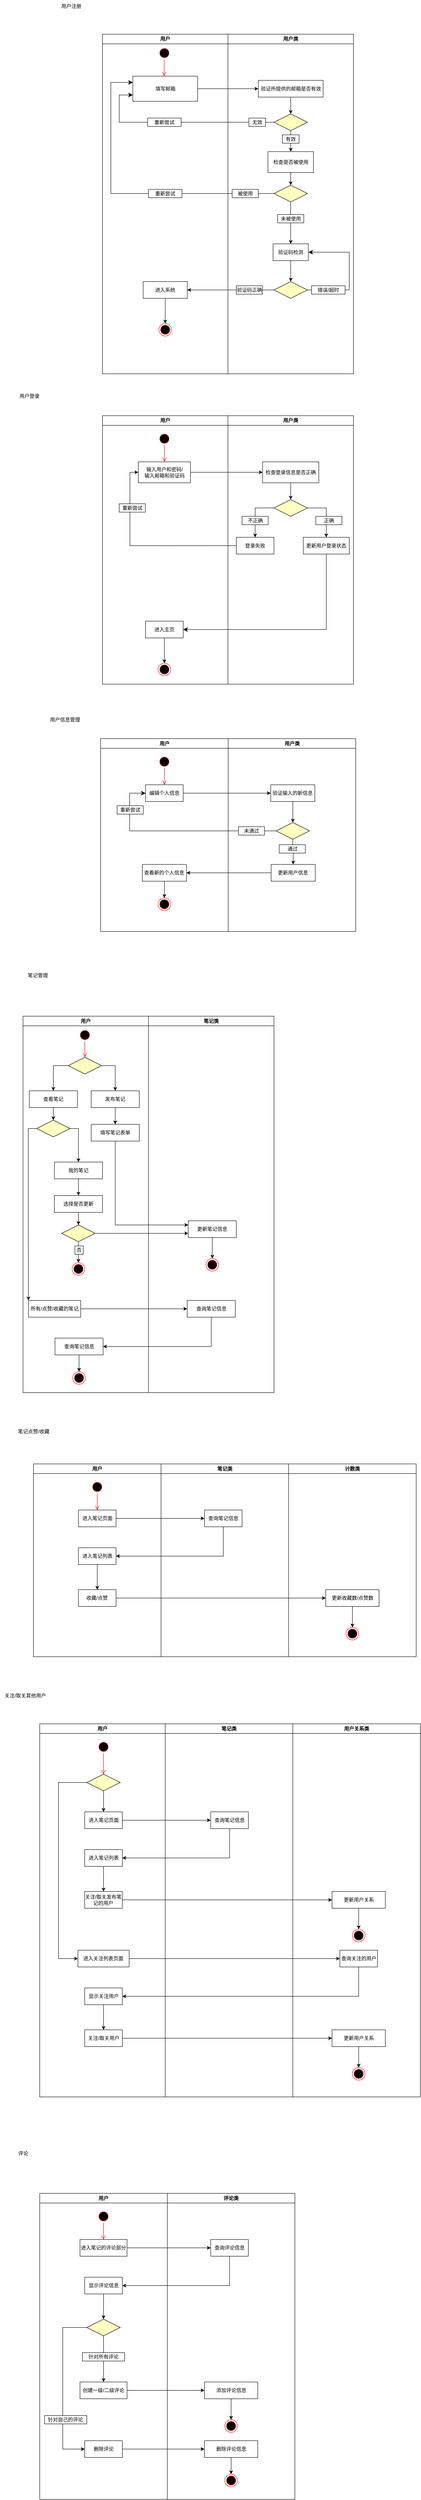 <mxfile version="25.0.3">
  <diagram name="第 1 页" id="W1QLxXSDGafEkx2XTus_">
    <mxGraphModel dx="1247" dy="8843" grid="1" gridSize="10" guides="1" tooltips="1" connect="1" arrows="1" fold="1" page="1" pageScale="1" pageWidth="8000" pageHeight="8000" math="0" shadow="0">
      <root>
        <mxCell id="0" />
        <mxCell id="1" parent="0" />
        <mxCell id="F4YhL0LsVD_uHujnySl7-69" style="edgeStyle=orthogonalEdgeStyle;rounded=0;orthogonalLoop=1;jettySize=auto;html=1;exitX=0;exitY=0.5;exitDx=0;exitDy=0;entryX=0;entryY=0.5;entryDx=0;entryDy=0;" parent="1" source="F4YhL0LsVD_uHujnySl7-59" target="F4YhL0LsVD_uHujnySl7-40" edge="1">
          <mxGeometry relative="1" as="geometry" />
        </mxCell>
        <mxCell id="F4YhL0LsVD_uHujnySl7-2" value="" style="endArrow=classic;html=1;rounded=0;exitX=0;exitY=0.5;exitDx=0;exitDy=0;entryX=1;entryY=0.5;entryDx=0;entryDy=0;" parent="1" source="F4YhL0LsVD_uHujnySl7-25" target="F4YhL0LsVD_uHujnySl7-10" edge="1">
          <mxGeometry width="50" height="50" relative="1" as="geometry">
            <mxPoint x="563" y="-5830.33" as="sourcePoint" />
            <mxPoint x="708" y="-5830.33" as="targetPoint" />
          </mxGeometry>
        </mxCell>
        <mxCell id="F4YhL0LsVD_uHujnySl7-3" value="" style="edgeStyle=elbowEdgeStyle;elbow=horizontal;endArrow=classic;html=1;curved=0;rounded=0;endSize=8;startSize=8;entryX=0;entryY=0.25;entryDx=0;entryDy=0;exitX=0;exitY=0.5;exitDx=0;exitDy=0;" parent="1" source="F4YhL0LsVD_uHujnySl7-20" target="F4YhL0LsVD_uHujnySl7-7" edge="1">
          <mxGeometry width="50" height="50" relative="1" as="geometry">
            <mxPoint x="505" y="-5620.33" as="sourcePoint" />
            <mxPoint x="555" y="-5670.33" as="targetPoint" />
            <Array as="points">
              <mxPoint x="345" y="-5750.33" />
            </Array>
          </mxGeometry>
        </mxCell>
        <mxCell id="F4YhL0LsVD_uHujnySl7-4" value="用户" style="swimlane;whiteSpace=wrap;html=1;" parent="1" vertex="1">
          <mxGeometry x="325" y="-5970.33" width="300" height="810" as="geometry" />
        </mxCell>
        <mxCell id="F4YhL0LsVD_uHujnySl7-5" value="" style="ellipse;html=1;shape=startState;fillColor=#000000;strokeColor=#ff0000;" parent="F4YhL0LsVD_uHujnySl7-4" vertex="1">
          <mxGeometry x="133" y="30" width="30" height="30" as="geometry" />
        </mxCell>
        <mxCell id="F4YhL0LsVD_uHujnySl7-6" value="" style="edgeStyle=orthogonalEdgeStyle;html=1;verticalAlign=bottom;endArrow=open;endSize=8;strokeColor=#ff0000;rounded=0;" parent="F4YhL0LsVD_uHujnySl7-4" edge="1">
          <mxGeometry relative="1" as="geometry">
            <mxPoint x="147.5" y="100" as="targetPoint" />
            <mxPoint x="147.5" y="60" as="sourcePoint" />
          </mxGeometry>
        </mxCell>
        <mxCell id="F4YhL0LsVD_uHujnySl7-7" value="填写邮箱" style="rounded=0;whiteSpace=wrap;html=1;" parent="F4YhL0LsVD_uHujnySl7-4" vertex="1">
          <mxGeometry x="72.5" y="100" width="155" height="60" as="geometry" />
        </mxCell>
        <mxCell id="F4YhL0LsVD_uHujnySl7-8" value="重新尝试" style="rounded=0;whiteSpace=wrap;html=1;" parent="F4YhL0LsVD_uHujnySl7-4" vertex="1">
          <mxGeometry x="110" y="370" width="80" height="20" as="geometry" />
        </mxCell>
        <mxCell id="F4YhL0LsVD_uHujnySl7-9" style="edgeStyle=orthogonalEdgeStyle;rounded=0;orthogonalLoop=1;jettySize=auto;html=1;entryX=0.5;entryY=0;entryDx=0;entryDy=0;" parent="F4YhL0LsVD_uHujnySl7-4" source="F4YhL0LsVD_uHujnySl7-10" target="F4YhL0LsVD_uHujnySl7-11" edge="1">
          <mxGeometry relative="1" as="geometry" />
        </mxCell>
        <mxCell id="F4YhL0LsVD_uHujnySl7-10" value="进入系统" style="rounded=0;whiteSpace=wrap;html=1;" parent="F4YhL0LsVD_uHujnySl7-4" vertex="1">
          <mxGeometry x="97.25" y="590" width="105.5" height="40" as="geometry" />
        </mxCell>
        <mxCell id="F4YhL0LsVD_uHujnySl7-11" value="" style="ellipse;html=1;shape=endState;fillColor=#000000;strokeColor=#ff0000;" parent="F4YhL0LsVD_uHujnySl7-4" vertex="1">
          <mxGeometry x="135" y="690" width="30" height="30" as="geometry" />
        </mxCell>
        <mxCell id="F4YhL0LsVD_uHujnySl7-12" value="用户类" style="swimlane;whiteSpace=wrap;html=1;" parent="1" vertex="1">
          <mxGeometry x="625" y="-5970.33" width="300" height="810" as="geometry" />
        </mxCell>
        <mxCell id="F4YhL0LsVD_uHujnySl7-13" value="" style="endArrow=classic;html=1;rounded=0;exitX=0.5;exitY=1;exitDx=0;exitDy=0;entryX=0.5;entryY=0;entryDx=0;entryDy=0;" parent="F4YhL0LsVD_uHujnySl7-12" source="F4YhL0LsVD_uHujnySl7-20" target="F4YhL0LsVD_uHujnySl7-24" edge="1">
          <mxGeometry width="50" height="50" relative="1" as="geometry">
            <mxPoint x="160" y="160" as="sourcePoint" />
            <mxPoint x="160" y="200" as="targetPoint" />
          </mxGeometry>
        </mxCell>
        <mxCell id="F4YhL0LsVD_uHujnySl7-14" value="验证所提供的邮箱是否有效" style="rounded=0;whiteSpace=wrap;html=1;" parent="F4YhL0LsVD_uHujnySl7-12" vertex="1">
          <mxGeometry x="72.5" y="110" width="155" height="40" as="geometry" />
        </mxCell>
        <mxCell id="F4YhL0LsVD_uHujnySl7-15" value="" style="rhombus;whiteSpace=wrap;html=1;fillColor=#ffffc0;strokeColor=#000000;gradientColor=none;" parent="F4YhL0LsVD_uHujnySl7-12" vertex="1">
          <mxGeometry x="110" y="190" width="80" height="40" as="geometry" />
        </mxCell>
        <mxCell id="F4YhL0LsVD_uHujnySl7-16" value="" style="endArrow=classic;html=1;rounded=0;exitX=0.5;exitY=1;exitDx=0;exitDy=0;entryX=0.5;entryY=0;entryDx=0;entryDy=0;" parent="F4YhL0LsVD_uHujnySl7-12" source="F4YhL0LsVD_uHujnySl7-14" target="F4YhL0LsVD_uHujnySl7-15" edge="1">
          <mxGeometry width="50" height="50" relative="1" as="geometry">
            <mxPoint x="-120" y="350" as="sourcePoint" />
            <mxPoint x="-70" y="300" as="targetPoint" />
          </mxGeometry>
        </mxCell>
        <mxCell id="F4YhL0LsVD_uHujnySl7-17" value="" style="endArrow=classic;html=1;rounded=0;exitX=0.5;exitY=1;exitDx=0;exitDy=0;entryX=0.5;entryY=0;entryDx=0;entryDy=0;" parent="F4YhL0LsVD_uHujnySl7-12" source="F4YhL0LsVD_uHujnySl7-15" target="F4YhL0LsVD_uHujnySl7-18" edge="1">
          <mxGeometry width="50" height="50" relative="1" as="geometry">
            <mxPoint x="160" y="170" as="sourcePoint" />
            <mxPoint x="160" y="200" as="targetPoint" />
          </mxGeometry>
        </mxCell>
        <mxCell id="F4YhL0LsVD_uHujnySl7-18" value="检查是否被使用" style="rounded=0;whiteSpace=wrap;html=1;" parent="F4YhL0LsVD_uHujnySl7-12" vertex="1">
          <mxGeometry x="95.63" y="280" width="108.75" height="50" as="geometry" />
        </mxCell>
        <mxCell id="F4YhL0LsVD_uHujnySl7-19" value="有效" style="rounded=0;whiteSpace=wrap;html=1;" parent="F4YhL0LsVD_uHujnySl7-12" vertex="1">
          <mxGeometry x="130" y="240" width="40" height="20" as="geometry" />
        </mxCell>
        <mxCell id="F4YhL0LsVD_uHujnySl7-20" value="" style="rhombus;whiteSpace=wrap;html=1;fillColor=#ffffc0;strokeColor=#000000;gradientColor=none;" parent="F4YhL0LsVD_uHujnySl7-12" vertex="1">
          <mxGeometry x="110" y="360" width="80" height="40" as="geometry" />
        </mxCell>
        <mxCell id="F4YhL0LsVD_uHujnySl7-21" value="被使用" style="rounded=0;whiteSpace=wrap;html=1;" parent="F4YhL0LsVD_uHujnySl7-12" vertex="1">
          <mxGeometry x="10" y="370" width="62.5" height="20" as="geometry" />
        </mxCell>
        <mxCell id="F4YhL0LsVD_uHujnySl7-22" value="未被使用" style="rounded=0;whiteSpace=wrap;html=1;" parent="F4YhL0LsVD_uHujnySl7-12" vertex="1">
          <mxGeometry x="118.76" y="430" width="62.5" height="20" as="geometry" />
        </mxCell>
        <mxCell id="F4YhL0LsVD_uHujnySl7-23" value="" style="endArrow=classic;html=1;rounded=0;exitX=0.5;exitY=1;exitDx=0;exitDy=0;entryX=0.5;entryY=0;entryDx=0;entryDy=0;" parent="F4YhL0LsVD_uHujnySl7-12" source="F4YhL0LsVD_uHujnySl7-18" target="F4YhL0LsVD_uHujnySl7-20" edge="1">
          <mxGeometry width="50" height="50" relative="1" as="geometry">
            <mxPoint x="160" y="160" as="sourcePoint" />
            <mxPoint x="160" y="200" as="targetPoint" />
          </mxGeometry>
        </mxCell>
        <mxCell id="F4YhL0LsVD_uHujnySl7-24" value="验证码检测" style="rounded=0;whiteSpace=wrap;html=1;" parent="F4YhL0LsVD_uHujnySl7-12" vertex="1">
          <mxGeometry x="107.8" y="500" width="84.39" height="40" as="geometry" />
        </mxCell>
        <mxCell id="F4YhL0LsVD_uHujnySl7-25" value="" style="rhombus;whiteSpace=wrap;html=1;fillColor=#ffffc0;strokeColor=#000000;gradientColor=none;" parent="F4YhL0LsVD_uHujnySl7-12" vertex="1">
          <mxGeometry x="110" y="590" width="80" height="40" as="geometry" />
        </mxCell>
        <mxCell id="F4YhL0LsVD_uHujnySl7-26" value="" style="endArrow=classic;html=1;rounded=0;exitX=0.5;exitY=1;exitDx=0;exitDy=0;entryX=0.5;entryY=0;entryDx=0;entryDy=0;" parent="F4YhL0LsVD_uHujnySl7-12" source="F4YhL0LsVD_uHujnySl7-24" target="F4YhL0LsVD_uHujnySl7-25" edge="1">
          <mxGeometry width="50" height="50" relative="1" as="geometry">
            <mxPoint x="160" y="410" as="sourcePoint" />
            <mxPoint x="160" y="510" as="targetPoint" />
          </mxGeometry>
        </mxCell>
        <mxCell id="F4YhL0LsVD_uHujnySl7-27" value="验证码正确" style="rounded=0;whiteSpace=wrap;html=1;" parent="F4YhL0LsVD_uHujnySl7-12" vertex="1">
          <mxGeometry x="20.0" y="600" width="62.5" height="20" as="geometry" />
        </mxCell>
        <mxCell id="F4YhL0LsVD_uHujnySl7-28" value="" style="edgeStyle=elbowEdgeStyle;elbow=horizontal;endArrow=classic;html=1;curved=0;rounded=0;endSize=8;startSize=8;entryX=1;entryY=0.5;entryDx=0;entryDy=0;exitX=1;exitY=0.5;exitDx=0;exitDy=0;" parent="F4YhL0LsVD_uHujnySl7-12" source="F4YhL0LsVD_uHujnySl7-30" target="F4YhL0LsVD_uHujnySl7-24" edge="1">
          <mxGeometry width="50" height="50" relative="1" as="geometry">
            <mxPoint x="-110" y="660" as="sourcePoint" />
            <mxPoint x="-60" y="610" as="targetPoint" />
            <Array as="points">
              <mxPoint x="290" y="570" />
            </Array>
          </mxGeometry>
        </mxCell>
        <mxCell id="F4YhL0LsVD_uHujnySl7-29" value="" style="edgeStyle=elbowEdgeStyle;elbow=horizontal;endArrow=classic;html=1;curved=0;rounded=0;endSize=8;startSize=8;entryX=1;entryY=0.5;entryDx=0;entryDy=0;exitX=1;exitY=0.5;exitDx=0;exitDy=0;" parent="F4YhL0LsVD_uHujnySl7-12" source="F4YhL0LsVD_uHujnySl7-25" target="F4YhL0LsVD_uHujnySl7-30" edge="1">
          <mxGeometry width="50" height="50" relative="1" as="geometry">
            <mxPoint x="630" y="-1340" as="sourcePoint" />
            <mxPoint x="632" y="-1430" as="targetPoint" />
            <Array as="points" />
          </mxGeometry>
        </mxCell>
        <mxCell id="F4YhL0LsVD_uHujnySl7-30" value="错误/超时" style="rounded=0;whiteSpace=wrap;html=1;" parent="F4YhL0LsVD_uHujnySl7-12" vertex="1">
          <mxGeometry x="200" y="600" width="80" height="20" as="geometry" />
        </mxCell>
        <mxCell id="F4YhL0LsVD_uHujnySl7-31" value="" style="edgeStyle=elbowEdgeStyle;elbow=horizontal;endArrow=classic;html=1;curved=0;rounded=0;endSize=8;startSize=8;entryX=0;entryY=0.75;entryDx=0;entryDy=0;exitX=0;exitY=0.5;exitDx=0;exitDy=0;" parent="1" source="F4YhL0LsVD_uHujnySl7-33" target="F4YhL0LsVD_uHujnySl7-7" edge="1">
          <mxGeometry width="50" height="50" relative="1" as="geometry">
            <mxPoint x="505" y="-5620.33" as="sourcePoint" />
            <mxPoint x="555" y="-5670.33" as="targetPoint" />
            <Array as="points">
              <mxPoint x="365" y="-5740.33" />
            </Array>
          </mxGeometry>
        </mxCell>
        <mxCell id="F4YhL0LsVD_uHujnySl7-32" value="" style="edgeStyle=elbowEdgeStyle;elbow=horizontal;endArrow=classic;html=1;curved=0;rounded=0;endSize=8;startSize=8;entryX=0;entryY=0.5;entryDx=0;entryDy=0;exitX=0;exitY=0.5;exitDx=0;exitDy=0;" parent="1" source="F4YhL0LsVD_uHujnySl7-35" target="F4YhL0LsVD_uHujnySl7-33" edge="1">
          <mxGeometry width="50" height="50" relative="1" as="geometry">
            <mxPoint x="735" y="-5760.33" as="sourcePoint" />
            <mxPoint x="398" y="-5840.33" as="targetPoint" />
            <Array as="points" />
          </mxGeometry>
        </mxCell>
        <mxCell id="F4YhL0LsVD_uHujnySl7-33" value="重新尝试" style="rounded=0;whiteSpace=wrap;html=1;" parent="1" vertex="1">
          <mxGeometry x="433" y="-5770.33" width="80" height="20" as="geometry" />
        </mxCell>
        <mxCell id="F4YhL0LsVD_uHujnySl7-34" value="" style="edgeStyle=elbowEdgeStyle;elbow=horizontal;endArrow=classic;html=1;curved=0;rounded=0;endSize=8;startSize=8;entryX=0;entryY=0.5;entryDx=0;entryDy=0;exitX=0;exitY=0.5;exitDx=0;exitDy=0;" parent="1" source="F4YhL0LsVD_uHujnySl7-15" target="F4YhL0LsVD_uHujnySl7-35" edge="1">
          <mxGeometry width="50" height="50" relative="1" as="geometry">
            <mxPoint x="735" y="-5760.33" as="sourcePoint" />
            <mxPoint x="433" y="-5760.33" as="targetPoint" />
            <Array as="points" />
          </mxGeometry>
        </mxCell>
        <mxCell id="F4YhL0LsVD_uHujnySl7-35" value="无效" style="rounded=0;whiteSpace=wrap;html=1;" parent="1" vertex="1">
          <mxGeometry x="675" y="-5770.33" width="40" height="20" as="geometry" />
        </mxCell>
        <mxCell id="F4YhL0LsVD_uHujnySl7-36" value="" style="endArrow=classic;html=1;rounded=0;exitX=1;exitY=0.5;exitDx=0;exitDy=0;entryX=0;entryY=0.5;entryDx=0;entryDy=0;" parent="1" source="F4YhL0LsVD_uHujnySl7-7" target="F4YhL0LsVD_uHujnySl7-14" edge="1">
          <mxGeometry width="50" height="50" relative="1" as="geometry">
            <mxPoint x="505" y="-5620.33" as="sourcePoint" />
            <mxPoint x="555" y="-5670.33" as="targetPoint" />
          </mxGeometry>
        </mxCell>
        <mxCell id="F4YhL0LsVD_uHujnySl7-37" value="用户" style="swimlane;whiteSpace=wrap;html=1;" parent="1" vertex="1">
          <mxGeometry x="325" y="-5060.33" width="300" height="640.33" as="geometry" />
        </mxCell>
        <mxCell id="F4YhL0LsVD_uHujnySl7-38" value="" style="ellipse;html=1;shape=startState;fillColor=#000000;strokeColor=#ff0000;" parent="F4YhL0LsVD_uHujnySl7-37" vertex="1">
          <mxGeometry x="133" y="40" width="30" height="30" as="geometry" />
        </mxCell>
        <mxCell id="F4YhL0LsVD_uHujnySl7-39" value="" style="edgeStyle=orthogonalEdgeStyle;html=1;verticalAlign=bottom;endArrow=open;endSize=8;strokeColor=#ff0000;rounded=0;" parent="F4YhL0LsVD_uHujnySl7-37" source="F4YhL0LsVD_uHujnySl7-38" edge="1">
          <mxGeometry relative="1" as="geometry">
            <mxPoint x="148" y="110" as="targetPoint" />
          </mxGeometry>
        </mxCell>
        <mxCell id="F4YhL0LsVD_uHujnySl7-40" value="输入用户和密码/&lt;div&gt;输入邮箱和验证码&lt;/div&gt;" style="rounded=0;whiteSpace=wrap;html=1;" parent="F4YhL0LsVD_uHujnySl7-37" vertex="1">
          <mxGeometry x="85.62" y="110" width="124.75" height="50" as="geometry" />
        </mxCell>
        <mxCell id="F4YhL0LsVD_uHujnySl7-44" value="重新尝试" style="rounded=0;whiteSpace=wrap;html=1;" parent="F4YhL0LsVD_uHujnySl7-37" vertex="1">
          <mxGeometry x="40" y="210" width="62.5" height="20" as="geometry" />
        </mxCell>
        <mxCell id="F4YhL0LsVD_uHujnySl7-70" style="edgeStyle=orthogonalEdgeStyle;rounded=0;orthogonalLoop=1;jettySize=auto;html=1;entryX=0.5;entryY=0;entryDx=0;entryDy=0;" parent="F4YhL0LsVD_uHujnySl7-37" source="F4YhL0LsVD_uHujnySl7-49" target="F4YhL0LsVD_uHujnySl7-50" edge="1">
          <mxGeometry relative="1" as="geometry" />
        </mxCell>
        <mxCell id="F4YhL0LsVD_uHujnySl7-49" value="进入主页" style="rounded=0;whiteSpace=wrap;html=1;" parent="F4YhL0LsVD_uHujnySl7-37" vertex="1">
          <mxGeometry x="103" y="490" width="90" height="40" as="geometry" />
        </mxCell>
        <mxCell id="F4YhL0LsVD_uHujnySl7-50" value="" style="ellipse;html=1;shape=endState;fillColor=#000000;strokeColor=#ff0000;" parent="F4YhL0LsVD_uHujnySl7-37" vertex="1">
          <mxGeometry x="133" y="590.33" width="30" height="30" as="geometry" />
        </mxCell>
        <mxCell id="F4YhL0LsVD_uHujnySl7-53" value="用户类" style="swimlane;whiteSpace=wrap;html=1;" parent="1" vertex="1">
          <mxGeometry x="625" y="-5060.33" width="300" height="640.33" as="geometry" />
        </mxCell>
        <mxCell id="F4YhL0LsVD_uHujnySl7-54" style="edgeStyle=orthogonalEdgeStyle;rounded=0;orthogonalLoop=1;jettySize=auto;html=1;entryX=0.5;entryY=0;entryDx=0;entryDy=0;" parent="F4YhL0LsVD_uHujnySl7-53" source="F4YhL0LsVD_uHujnySl7-55" target="F4YhL0LsVD_uHujnySl7-58" edge="1">
          <mxGeometry relative="1" as="geometry" />
        </mxCell>
        <mxCell id="F4YhL0LsVD_uHujnySl7-55" value="检查登录信息是否正确" style="rounded=0;whiteSpace=wrap;html=1;" parent="F4YhL0LsVD_uHujnySl7-53" vertex="1">
          <mxGeometry x="82.82" y="110" width="134.37" height="50" as="geometry" />
        </mxCell>
        <mxCell id="F4YhL0LsVD_uHujnySl7-56" style="edgeStyle=orthogonalEdgeStyle;rounded=0;orthogonalLoop=1;jettySize=auto;html=1;entryX=0.5;entryY=0;entryDx=0;entryDy=0;exitX=0;exitY=0.5;exitDx=0;exitDy=0;" parent="F4YhL0LsVD_uHujnySl7-53" source="F4YhL0LsVD_uHujnySl7-58" target="F4YhL0LsVD_uHujnySl7-59" edge="1">
          <mxGeometry relative="1" as="geometry" />
        </mxCell>
        <mxCell id="F4YhL0LsVD_uHujnySl7-57" style="edgeStyle=orthogonalEdgeStyle;rounded=0;orthogonalLoop=1;jettySize=auto;html=1;entryX=0.5;entryY=0;entryDx=0;entryDy=0;exitX=1;exitY=0.5;exitDx=0;exitDy=0;" parent="F4YhL0LsVD_uHujnySl7-53" source="F4YhL0LsVD_uHujnySl7-58" target="F4YhL0LsVD_uHujnySl7-60" edge="1">
          <mxGeometry relative="1" as="geometry" />
        </mxCell>
        <mxCell id="F4YhL0LsVD_uHujnySl7-58" value="" style="rhombus;whiteSpace=wrap;html=1;fillColor=#ffffc0;strokeColor=#000000;gradientColor=none;" parent="F4YhL0LsVD_uHujnySl7-53" vertex="1">
          <mxGeometry x="110.01" y="200" width="80" height="40" as="geometry" />
        </mxCell>
        <mxCell id="F4YhL0LsVD_uHujnySl7-59" value="登录失败" style="rounded=0;whiteSpace=wrap;html=1;" parent="F4YhL0LsVD_uHujnySl7-53" vertex="1">
          <mxGeometry x="20.01" y="290" width="90" height="40" as="geometry" />
        </mxCell>
        <mxCell id="F4YhL0LsVD_uHujnySl7-60" value="更新用户登录状态" style="rounded=0;whiteSpace=wrap;html=1;" parent="F4YhL0LsVD_uHujnySl7-53" vertex="1">
          <mxGeometry x="180" y="290" width="110" height="40" as="geometry" />
        </mxCell>
        <mxCell id="F4YhL0LsVD_uHujnySl7-61" value="不正确" style="rounded=0;whiteSpace=wrap;html=1;" parent="F4YhL0LsVD_uHujnySl7-53" vertex="1">
          <mxGeometry x="33.76" y="240" width="62.5" height="20" as="geometry" />
        </mxCell>
        <mxCell id="F4YhL0LsVD_uHujnySl7-62" value="正确" style="rounded=0;whiteSpace=wrap;html=1;" parent="F4YhL0LsVD_uHujnySl7-53" vertex="1">
          <mxGeometry x="210" y="240" width="62.5" height="20" as="geometry" />
        </mxCell>
        <mxCell id="F4YhL0LsVD_uHujnySl7-63" style="edgeStyle=orthogonalEdgeStyle;rounded=0;orthogonalLoop=1;jettySize=auto;html=1;entryX=0;entryY=0.5;entryDx=0;entryDy=0;" parent="1" source="F4YhL0LsVD_uHujnySl7-40" target="F4YhL0LsVD_uHujnySl7-55" edge="1">
          <mxGeometry relative="1" as="geometry" />
        </mxCell>
        <mxCell id="F4YhL0LsVD_uHujnySl7-65" value="" style="edgeStyle=elbowEdgeStyle;elbow=horizontal;endArrow=classic;html=1;curved=0;rounded=0;endSize=8;startSize=8;entryX=1;entryY=0.5;entryDx=0;entryDy=0;exitX=0.5;exitY=1;exitDx=0;exitDy=0;" parent="1" source="F4YhL0LsVD_uHujnySl7-60" target="F4YhL0LsVD_uHujnySl7-49" edge="1">
          <mxGeometry width="50" height="50" relative="1" as="geometry">
            <mxPoint x="585" y="-4590.33" as="sourcePoint" />
            <mxPoint x="635" y="-4640.33" as="targetPoint" />
            <Array as="points">
              <mxPoint x="860" y="-4640.33" />
            </Array>
          </mxGeometry>
        </mxCell>
        <mxCell id="F4YhL0LsVD_uHujnySl7-66" value="用户注册" style="text;html=1;align=center;verticalAlign=middle;resizable=0;points=[];autosize=1;strokeColor=none;fillColor=none;" parent="1" vertex="1">
          <mxGeometry x="215" y="-6052" width="70" height="30" as="geometry" />
        </mxCell>
        <mxCell id="F4YhL0LsVD_uHujnySl7-67" value="用户登录" style="text;html=1;align=center;verticalAlign=middle;resizable=0;points=[];autosize=1;strokeColor=none;fillColor=none;" parent="1" vertex="1">
          <mxGeometry x="115" y="-5122" width="70" height="30" as="geometry" />
        </mxCell>
        <mxCell id="F4YhL0LsVD_uHujnySl7-71" value="" style="edgeStyle=elbowEdgeStyle;elbow=horizontal;endArrow=classic;html=1;curved=0;rounded=0;endSize=8;startSize=8;exitX=0;exitY=0.5;exitDx=0;exitDy=0;entryX=0;entryY=0.5;entryDx=0;entryDy=0;" parent="1" source="F4YhL0LsVD_uHujnySl7-84" target="F4YhL0LsVD_uHujnySl7-75" edge="1">
          <mxGeometry width="50" height="50" relative="1" as="geometry">
            <mxPoint x="560" y="-3960" as="sourcePoint" />
            <mxPoint x="610" y="-4010" as="targetPoint" />
            <Array as="points">
              <mxPoint x="390" y="-4120" />
            </Array>
          </mxGeometry>
        </mxCell>
        <mxCell id="F4YhL0LsVD_uHujnySl7-72" value="用户" style="swimlane;whiteSpace=wrap;html=1;" parent="1" vertex="1">
          <mxGeometry x="320.5" y="-4290" width="305" height="460" as="geometry" />
        </mxCell>
        <mxCell id="F4YhL0LsVD_uHujnySl7-73" value="" style="ellipse;html=1;shape=startState;fillColor=#000000;strokeColor=#ff0000;" parent="F4YhL0LsVD_uHujnySl7-72" vertex="1">
          <mxGeometry x="137.49" y="40" width="30" height="30" as="geometry" />
        </mxCell>
        <mxCell id="F4YhL0LsVD_uHujnySl7-74" value="" style="edgeStyle=orthogonalEdgeStyle;html=1;verticalAlign=bottom;endArrow=open;endSize=8;strokeColor=#ff0000;rounded=0;" parent="F4YhL0LsVD_uHujnySl7-72" source="F4YhL0LsVD_uHujnySl7-73" edge="1">
          <mxGeometry relative="1" as="geometry">
            <mxPoint x="152.5" y="110" as="targetPoint" />
          </mxGeometry>
        </mxCell>
        <mxCell id="F4YhL0LsVD_uHujnySl7-75" value="编辑个人信息" style="rounded=0;whiteSpace=wrap;html=1;" parent="F4YhL0LsVD_uHujnySl7-72" vertex="1">
          <mxGeometry x="107.5" y="110" width="90" height="40" as="geometry" />
        </mxCell>
        <mxCell id="F4YhL0LsVD_uHujnySl7-76" value="重新尝试" style="rounded=0;whiteSpace=wrap;html=1;" parent="F4YhL0LsVD_uHujnySl7-72" vertex="1">
          <mxGeometry x="39.5" y="160" width="62.5" height="20" as="geometry" />
        </mxCell>
        <mxCell id="F4YhL0LsVD_uHujnySl7-77" style="edgeStyle=orthogonalEdgeStyle;rounded=0;orthogonalLoop=1;jettySize=auto;html=1;entryX=0.5;entryY=0;entryDx=0;entryDy=0;" parent="F4YhL0LsVD_uHujnySl7-72" source="F4YhL0LsVD_uHujnySl7-78" target="F4YhL0LsVD_uHujnySl7-79" edge="1">
          <mxGeometry relative="1" as="geometry" />
        </mxCell>
        <mxCell id="F4YhL0LsVD_uHujnySl7-78" value="查看新的个人信息" style="rounded=0;whiteSpace=wrap;html=1;" parent="F4YhL0LsVD_uHujnySl7-72" vertex="1">
          <mxGeometry x="99.76" y="300" width="105.49" height="40" as="geometry" />
        </mxCell>
        <mxCell id="F4YhL0LsVD_uHujnySl7-79" value="" style="ellipse;html=1;shape=endState;fillColor=#000000;strokeColor=#ff0000;" parent="F4YhL0LsVD_uHujnySl7-72" vertex="1">
          <mxGeometry x="137.5" y="380" width="30" height="30" as="geometry" />
        </mxCell>
        <mxCell id="F4YhL0LsVD_uHujnySl7-80" value="用户类" style="swimlane;whiteSpace=wrap;html=1;startSize=23;" parent="1" vertex="1">
          <mxGeometry x="625.5" y="-4290" width="305" height="460" as="geometry" />
        </mxCell>
        <mxCell id="F4YhL0LsVD_uHujnySl7-81" style="edgeStyle=orthogonalEdgeStyle;rounded=0;orthogonalLoop=1;jettySize=auto;html=1;entryX=0.5;entryY=0;entryDx=0;entryDy=0;" parent="F4YhL0LsVD_uHujnySl7-80" source="F4YhL0LsVD_uHujnySl7-82" target="F4YhL0LsVD_uHujnySl7-84" edge="1">
          <mxGeometry relative="1" as="geometry" />
        </mxCell>
        <mxCell id="F4YhL0LsVD_uHujnySl7-82" value="验证输入的新信息" style="rounded=0;whiteSpace=wrap;html=1;" parent="F4YhL0LsVD_uHujnySl7-80" vertex="1">
          <mxGeometry x="101.76" y="110" width="105.49" height="40" as="geometry" />
        </mxCell>
        <mxCell id="F4YhL0LsVD_uHujnySl7-83" style="edgeStyle=orthogonalEdgeStyle;rounded=0;orthogonalLoop=1;jettySize=auto;html=1;entryX=0.5;entryY=0;entryDx=0;entryDy=0;" parent="F4YhL0LsVD_uHujnySl7-80" source="F4YhL0LsVD_uHujnySl7-84" target="F4YhL0LsVD_uHujnySl7-87" edge="1">
          <mxGeometry relative="1" as="geometry" />
        </mxCell>
        <mxCell id="F4YhL0LsVD_uHujnySl7-84" value="" style="rhombus;whiteSpace=wrap;html=1;fillColor=#ffffc0;strokeColor=#000000;gradientColor=none;" parent="F4YhL0LsVD_uHujnySl7-80" vertex="1">
          <mxGeometry x="114.5" y="200" width="80" height="40" as="geometry" />
        </mxCell>
        <mxCell id="F4YhL0LsVD_uHujnySl7-85" value="未通过" style="rounded=0;whiteSpace=wrap;html=1;" parent="F4YhL0LsVD_uHujnySl7-80" vertex="1">
          <mxGeometry x="24.5" y="210" width="62.5" height="20" as="geometry" />
        </mxCell>
        <mxCell id="F4YhL0LsVD_uHujnySl7-86" value="通过" style="rounded=0;whiteSpace=wrap;html=1;" parent="F4YhL0LsVD_uHujnySl7-80" vertex="1">
          <mxGeometry x="122" y="253" width="62.5" height="20" as="geometry" />
        </mxCell>
        <mxCell id="F4YhL0LsVD_uHujnySl7-87" value="更新用户信息" style="rounded=0;whiteSpace=wrap;html=1;" parent="F4YhL0LsVD_uHujnySl7-80" vertex="1">
          <mxGeometry x="102.75" y="300" width="105.49" height="40" as="geometry" />
        </mxCell>
        <mxCell id="F4YhL0LsVD_uHujnySl7-88" style="edgeStyle=orthogonalEdgeStyle;rounded=0;orthogonalLoop=1;jettySize=auto;html=1;entryX=0;entryY=0.5;entryDx=0;entryDy=0;" parent="1" source="F4YhL0LsVD_uHujnySl7-75" target="F4YhL0LsVD_uHujnySl7-82" edge="1">
          <mxGeometry relative="1" as="geometry" />
        </mxCell>
        <mxCell id="F4YhL0LsVD_uHujnySl7-89" style="edgeStyle=orthogonalEdgeStyle;rounded=0;orthogonalLoop=1;jettySize=auto;html=1;entryX=1;entryY=0.5;entryDx=0;entryDy=0;" parent="1" source="F4YhL0LsVD_uHujnySl7-87" target="F4YhL0LsVD_uHujnySl7-78" edge="1">
          <mxGeometry relative="1" as="geometry" />
        </mxCell>
        <mxCell id="F4YhL0LsVD_uHujnySl7-90" value="用户信息管理" style="text;html=1;align=center;verticalAlign=middle;resizable=0;points=[];autosize=1;strokeColor=none;fillColor=none;" parent="1" vertex="1">
          <mxGeometry x="185" y="-4350" width="100" height="30" as="geometry" />
        </mxCell>
        <mxCell id="qwrV8Ces8lr6CznLbCsP-1" value="用户" style="swimlane;whiteSpace=wrap;html=1;" parent="1" vertex="1">
          <mxGeometry x="135" y="-3628" width="300" height="898" as="geometry" />
        </mxCell>
        <mxCell id="qwrV8Ces8lr6CznLbCsP-2" value="" style="ellipse;html=1;shape=startState;fillColor=#000000;strokeColor=#ff0000;" parent="qwrV8Ces8lr6CznLbCsP-1" vertex="1">
          <mxGeometry x="133" y="30" width="30" height="30" as="geometry" />
        </mxCell>
        <mxCell id="qwrV8Ces8lr6CznLbCsP-3" value="" style="edgeStyle=orthogonalEdgeStyle;html=1;verticalAlign=bottom;endArrow=open;endSize=8;strokeColor=#ff0000;rounded=0;entryX=0.5;entryY=0;entryDx=0;entryDy=0;" parent="qwrV8Ces8lr6CznLbCsP-1" target="qwrV8Ces8lr6CznLbCsP-28" edge="1">
          <mxGeometry relative="1" as="geometry">
            <mxPoint x="147.5" y="100" as="targetPoint" />
            <mxPoint x="147.5" y="60" as="sourcePoint" />
          </mxGeometry>
        </mxCell>
        <mxCell id="qwrV8Ces8lr6CznLbCsP-41" style="edgeStyle=orthogonalEdgeStyle;rounded=0;orthogonalLoop=1;jettySize=auto;html=1;entryX=0.5;entryY=0;entryDx=0;entryDy=0;exitX=0;exitY=0.5;exitDx=0;exitDy=0;" parent="qwrV8Ces8lr6CznLbCsP-1" source="qwrV8Ces8lr6CznLbCsP-28" target="qwrV8Ces8lr6CznLbCsP-38" edge="1">
          <mxGeometry relative="1" as="geometry" />
        </mxCell>
        <mxCell id="qwrV8Ces8lr6CznLbCsP-42" style="edgeStyle=orthogonalEdgeStyle;rounded=0;orthogonalLoop=1;jettySize=auto;html=1;entryX=0.5;entryY=0;entryDx=0;entryDy=0;exitX=1;exitY=0.5;exitDx=0;exitDy=0;" parent="qwrV8Ces8lr6CznLbCsP-1" source="qwrV8Ces8lr6CznLbCsP-28" target="qwrV8Ces8lr6CznLbCsP-40" edge="1">
          <mxGeometry relative="1" as="geometry" />
        </mxCell>
        <mxCell id="qwrV8Ces8lr6CznLbCsP-28" value="" style="rhombus;whiteSpace=wrap;html=1;fillColor=#ffffc0;strokeColor=#000000;gradientColor=none;" parent="qwrV8Ces8lr6CznLbCsP-1" vertex="1">
          <mxGeometry x="108" y="98" width="80" height="40" as="geometry" />
        </mxCell>
        <mxCell id="qwrV8Ces8lr6CznLbCsP-49" style="edgeStyle=orthogonalEdgeStyle;rounded=0;orthogonalLoop=1;jettySize=auto;html=1;entryX=0.5;entryY=0;entryDx=0;entryDy=0;" parent="qwrV8Ces8lr6CznLbCsP-1" source="qwrV8Ces8lr6CznLbCsP-38" target="qwrV8Ces8lr6CznLbCsP-48" edge="1">
          <mxGeometry relative="1" as="geometry" />
        </mxCell>
        <mxCell id="qwrV8Ces8lr6CznLbCsP-38" value="查看笔记" style="rounded=0;whiteSpace=wrap;html=1;" parent="qwrV8Ces8lr6CznLbCsP-1" vertex="1">
          <mxGeometry x="15" y="178" width="115" height="40" as="geometry" />
        </mxCell>
        <mxCell id="qwrV8Ces8lr6CznLbCsP-45" style="edgeStyle=orthogonalEdgeStyle;rounded=0;orthogonalLoop=1;jettySize=auto;html=1;" parent="qwrV8Ces8lr6CznLbCsP-1" source="qwrV8Ces8lr6CznLbCsP-40" target="qwrV8Ces8lr6CznLbCsP-43" edge="1">
          <mxGeometry relative="1" as="geometry" />
        </mxCell>
        <mxCell id="qwrV8Ces8lr6CznLbCsP-40" value="发布笔记" style="rounded=0;whiteSpace=wrap;html=1;" parent="qwrV8Ces8lr6CznLbCsP-1" vertex="1">
          <mxGeometry x="163" y="178" width="115" height="40" as="geometry" />
        </mxCell>
        <mxCell id="qwrV8Ces8lr6CznLbCsP-43" value="填写笔记表单" style="rounded=0;whiteSpace=wrap;html=1;" parent="qwrV8Ces8lr6CznLbCsP-1" vertex="1">
          <mxGeometry x="163" y="258" width="115" height="40" as="geometry" />
        </mxCell>
        <mxCell id="qwrV8Ces8lr6CznLbCsP-54" style="edgeStyle=orthogonalEdgeStyle;rounded=0;orthogonalLoop=1;jettySize=auto;html=1;entryX=0.5;entryY=0;entryDx=0;entryDy=0;exitX=1;exitY=0.5;exitDx=0;exitDy=0;" parent="qwrV8Ces8lr6CznLbCsP-1" source="qwrV8Ces8lr6CznLbCsP-48" target="qwrV8Ces8lr6CznLbCsP-50" edge="1">
          <mxGeometry relative="1" as="geometry" />
        </mxCell>
        <mxCell id="qwrV8Ces8lr6CznLbCsP-64" style="edgeStyle=orthogonalEdgeStyle;rounded=0;orthogonalLoop=1;jettySize=auto;html=1;entryX=0;entryY=0;entryDx=0;entryDy=0;exitX=0;exitY=0.5;exitDx=0;exitDy=0;" parent="qwrV8Ces8lr6CznLbCsP-1" source="qwrV8Ces8lr6CznLbCsP-48" target="qwrV8Ces8lr6CznLbCsP-51" edge="1">
          <mxGeometry relative="1" as="geometry" />
        </mxCell>
        <mxCell id="qwrV8Ces8lr6CznLbCsP-48" value="" style="rhombus;whiteSpace=wrap;html=1;fillColor=#ffffc0;strokeColor=#000000;gradientColor=none;" parent="qwrV8Ces8lr6CznLbCsP-1" vertex="1">
          <mxGeometry x="32.5" y="248" width="80" height="40" as="geometry" />
        </mxCell>
        <mxCell id="qwrV8Ces8lr6CznLbCsP-55" style="edgeStyle=orthogonalEdgeStyle;rounded=0;orthogonalLoop=1;jettySize=auto;html=1;entryX=0.5;entryY=0;entryDx=0;entryDy=0;" parent="qwrV8Ces8lr6CznLbCsP-1" source="qwrV8Ces8lr6CznLbCsP-50" target="qwrV8Ces8lr6CznLbCsP-53" edge="1">
          <mxGeometry relative="1" as="geometry" />
        </mxCell>
        <mxCell id="qwrV8Ces8lr6CznLbCsP-50" value="我的笔记" style="rounded=0;whiteSpace=wrap;html=1;" parent="qwrV8Ces8lr6CznLbCsP-1" vertex="1">
          <mxGeometry x="75" y="348" width="115" height="40" as="geometry" />
        </mxCell>
        <mxCell id="qwrV8Ces8lr6CznLbCsP-51" value="所有/点赞/收藏的笔记" style="rounded=0;whiteSpace=wrap;html=1;" parent="qwrV8Ces8lr6CznLbCsP-1" vertex="1">
          <mxGeometry x="13" y="678" width="125" height="40" as="geometry" />
        </mxCell>
        <mxCell id="qwrV8Ces8lr6CznLbCsP-58" style="edgeStyle=orthogonalEdgeStyle;rounded=0;orthogonalLoop=1;jettySize=auto;html=1;entryX=0.5;entryY=0;entryDx=0;entryDy=0;" parent="qwrV8Ces8lr6CznLbCsP-1" source="qwrV8Ces8lr6CznLbCsP-52" target="qwrV8Ces8lr6CznLbCsP-57" edge="1">
          <mxGeometry relative="1" as="geometry" />
        </mxCell>
        <mxCell id="qwrV8Ces8lr6CznLbCsP-52" value="" style="rhombus;whiteSpace=wrap;html=1;fillColor=#ffffc0;strokeColor=#000000;gradientColor=none;" parent="qwrV8Ces8lr6CznLbCsP-1" vertex="1">
          <mxGeometry x="92.5" y="498" width="80" height="40" as="geometry" />
        </mxCell>
        <mxCell id="qwrV8Ces8lr6CznLbCsP-56" style="edgeStyle=orthogonalEdgeStyle;rounded=0;orthogonalLoop=1;jettySize=auto;html=1;entryX=0.5;entryY=0;entryDx=0;entryDy=0;" parent="qwrV8Ces8lr6CznLbCsP-1" source="qwrV8Ces8lr6CznLbCsP-53" target="qwrV8Ces8lr6CznLbCsP-52" edge="1">
          <mxGeometry relative="1" as="geometry" />
        </mxCell>
        <mxCell id="qwrV8Ces8lr6CznLbCsP-53" value="选择是否更新" style="rounded=0;whiteSpace=wrap;html=1;" parent="qwrV8Ces8lr6CznLbCsP-1" vertex="1">
          <mxGeometry x="75" y="428" width="115" height="40" as="geometry" />
        </mxCell>
        <mxCell id="qwrV8Ces8lr6CznLbCsP-57" value="" style="ellipse;html=1;shape=endState;fillColor=#000000;strokeColor=#ff0000;" parent="qwrV8Ces8lr6CznLbCsP-1" vertex="1">
          <mxGeometry x="117.5" y="588" width="30" height="30" as="geometry" />
        </mxCell>
        <mxCell id="qwrV8Ces8lr6CznLbCsP-59" value="否" style="rounded=0;whiteSpace=wrap;html=1;" parent="qwrV8Ces8lr6CznLbCsP-1" vertex="1">
          <mxGeometry x="124" y="548" width="20" height="20" as="geometry" />
        </mxCell>
        <mxCell id="qwrV8Ces8lr6CznLbCsP-72" style="edgeStyle=orthogonalEdgeStyle;rounded=0;orthogonalLoop=1;jettySize=auto;html=1;entryX=0.5;entryY=0;entryDx=0;entryDy=0;" parent="qwrV8Ces8lr6CznLbCsP-1" source="qwrV8Ces8lr6CznLbCsP-67" target="qwrV8Ces8lr6CznLbCsP-71" edge="1">
          <mxGeometry relative="1" as="geometry" />
        </mxCell>
        <mxCell id="qwrV8Ces8lr6CznLbCsP-67" value="查询笔记信息" style="rounded=0;whiteSpace=wrap;html=1;" parent="qwrV8Ces8lr6CznLbCsP-1" vertex="1">
          <mxGeometry x="76.5" y="768" width="115" height="40" as="geometry" />
        </mxCell>
        <mxCell id="qwrV8Ces8lr6CznLbCsP-71" value="" style="ellipse;html=1;shape=endState;fillColor=#000000;strokeColor=#ff0000;" parent="qwrV8Ces8lr6CznLbCsP-1" vertex="1">
          <mxGeometry x="119" y="848" width="30" height="30" as="geometry" />
        </mxCell>
        <mxCell id="qwrV8Ces8lr6CznLbCsP-11" value="笔记类" style="swimlane;whiteSpace=wrap;html=1;" parent="1" vertex="1">
          <mxGeometry x="435" y="-3628" width="300" height="898" as="geometry" />
        </mxCell>
        <mxCell id="qwrV8Ces8lr6CznLbCsP-69" style="edgeStyle=orthogonalEdgeStyle;rounded=0;orthogonalLoop=1;jettySize=auto;html=1;entryX=0.5;entryY=0;entryDx=0;entryDy=0;" parent="qwrV8Ces8lr6CznLbCsP-11" source="qwrV8Ces8lr6CznLbCsP-44" target="qwrV8Ces8lr6CznLbCsP-68" edge="1">
          <mxGeometry relative="1" as="geometry" />
        </mxCell>
        <mxCell id="qwrV8Ces8lr6CznLbCsP-44" value="更新笔记信息" style="rounded=0;whiteSpace=wrap;html=1;" parent="qwrV8Ces8lr6CznLbCsP-11" vertex="1">
          <mxGeometry x="95" y="488" width="115" height="40" as="geometry" />
        </mxCell>
        <mxCell id="qwrV8Ces8lr6CznLbCsP-65" value="查询笔记信息" style="rounded=0;whiteSpace=wrap;html=1;" parent="qwrV8Ces8lr6CznLbCsP-11" vertex="1">
          <mxGeometry x="92.5" y="678" width="115" height="40" as="geometry" />
        </mxCell>
        <mxCell id="qwrV8Ces8lr6CznLbCsP-68" value="" style="ellipse;html=1;shape=endState;fillColor=#000000;strokeColor=#ff0000;" parent="qwrV8Ces8lr6CznLbCsP-11" vertex="1">
          <mxGeometry x="137.5" y="578" width="30" height="30" as="geometry" />
        </mxCell>
        <mxCell id="qwrV8Ces8lr6CznLbCsP-18" value="笔记管理" style="text;html=1;align=center;verticalAlign=middle;resizable=0;points=[];autosize=1;strokeColor=none;fillColor=none;" parent="1" vertex="1">
          <mxGeometry x="135" y="-3740" width="70" height="30" as="geometry" />
        </mxCell>
        <mxCell id="qwrV8Ces8lr6CznLbCsP-61" style="edgeStyle=orthogonalEdgeStyle;rounded=0;orthogonalLoop=1;jettySize=auto;html=1;exitX=0.5;exitY=1;exitDx=0;exitDy=0;entryX=0;entryY=0.25;entryDx=0;entryDy=0;" parent="1" source="qwrV8Ces8lr6CznLbCsP-43" target="qwrV8Ces8lr6CznLbCsP-44" edge="1">
          <mxGeometry relative="1" as="geometry">
            <mxPoint x="510" y="-3130" as="targetPoint" />
            <Array as="points">
              <mxPoint x="356" y="-3130" />
            </Array>
          </mxGeometry>
        </mxCell>
        <mxCell id="qwrV8Ces8lr6CznLbCsP-62" style="edgeStyle=orthogonalEdgeStyle;rounded=0;orthogonalLoop=1;jettySize=auto;html=1;entryX=0;entryY=0.75;entryDx=0;entryDy=0;" parent="1" source="qwrV8Ces8lr6CznLbCsP-52" target="qwrV8Ces8lr6CznLbCsP-44" edge="1">
          <mxGeometry relative="1" as="geometry">
            <mxPoint x="510" y="-3110" as="targetPoint" />
          </mxGeometry>
        </mxCell>
        <mxCell id="qwrV8Ces8lr6CznLbCsP-66" style="edgeStyle=orthogonalEdgeStyle;rounded=0;orthogonalLoop=1;jettySize=auto;html=1;entryX=0;entryY=0.5;entryDx=0;entryDy=0;" parent="1" source="qwrV8Ces8lr6CznLbCsP-51" target="qwrV8Ces8lr6CznLbCsP-65" edge="1">
          <mxGeometry relative="1" as="geometry" />
        </mxCell>
        <mxCell id="qwrV8Ces8lr6CznLbCsP-70" style="edgeStyle=orthogonalEdgeStyle;rounded=0;orthogonalLoop=1;jettySize=auto;html=1;entryX=1;entryY=0.5;entryDx=0;entryDy=0;exitX=0.5;exitY=1;exitDx=0;exitDy=0;" parent="1" source="qwrV8Ces8lr6CznLbCsP-65" target="qwrV8Ces8lr6CznLbCsP-67" edge="1">
          <mxGeometry relative="1" as="geometry" />
        </mxCell>
        <mxCell id="qwrV8Ces8lr6CznLbCsP-109" value="用户" style="swimlane;whiteSpace=wrap;html=1;" parent="1" vertex="1">
          <mxGeometry x="160" y="-2560" width="305" height="460" as="geometry" />
        </mxCell>
        <mxCell id="qwrV8Ces8lr6CznLbCsP-110" value="" style="ellipse;html=1;shape=startState;fillColor=#000000;strokeColor=#ff0000;" parent="qwrV8Ces8lr6CznLbCsP-109" vertex="1">
          <mxGeometry x="137.49" y="40" width="30" height="30" as="geometry" />
        </mxCell>
        <mxCell id="qwrV8Ces8lr6CznLbCsP-111" value="" style="edgeStyle=orthogonalEdgeStyle;html=1;verticalAlign=bottom;endArrow=open;endSize=8;strokeColor=#ff0000;rounded=0;" parent="qwrV8Ces8lr6CznLbCsP-109" source="qwrV8Ces8lr6CznLbCsP-110" edge="1">
          <mxGeometry relative="1" as="geometry">
            <mxPoint x="152.5" y="110" as="targetPoint" />
          </mxGeometry>
        </mxCell>
        <mxCell id="qwrV8Ces8lr6CznLbCsP-112" value="进入笔记页面" style="rounded=0;whiteSpace=wrap;html=1;" parent="qwrV8Ces8lr6CznLbCsP-109" vertex="1">
          <mxGeometry x="107.5" y="110" width="90" height="40" as="geometry" />
        </mxCell>
        <mxCell id="qwrV8Ces8lr6CznLbCsP-134" style="edgeStyle=orthogonalEdgeStyle;rounded=0;orthogonalLoop=1;jettySize=auto;html=1;" parent="qwrV8Ces8lr6CznLbCsP-109" source="qwrV8Ces8lr6CznLbCsP-130" target="qwrV8Ces8lr6CznLbCsP-133" edge="1">
          <mxGeometry relative="1" as="geometry" />
        </mxCell>
        <mxCell id="qwrV8Ces8lr6CznLbCsP-130" value="进入笔记列表" style="rounded=0;whiteSpace=wrap;html=1;" parent="qwrV8Ces8lr6CznLbCsP-109" vertex="1">
          <mxGeometry x="107.5" y="200" width="90" height="40" as="geometry" />
        </mxCell>
        <mxCell id="qwrV8Ces8lr6CznLbCsP-133" value="收藏/点赞" style="rounded=0;whiteSpace=wrap;html=1;" parent="qwrV8Ces8lr6CznLbCsP-109" vertex="1">
          <mxGeometry x="107.49" y="300" width="90" height="40" as="geometry" />
        </mxCell>
        <mxCell id="qwrV8Ces8lr6CznLbCsP-117" value="笔记类" style="swimlane;whiteSpace=wrap;html=1;startSize=23;" parent="1" vertex="1">
          <mxGeometry x="465" y="-2560" width="305" height="460" as="geometry" />
        </mxCell>
        <mxCell id="qwrV8Ces8lr6CznLbCsP-129" value="查询笔记信息" style="rounded=0;whiteSpace=wrap;html=1;" parent="qwrV8Ces8lr6CznLbCsP-117" vertex="1">
          <mxGeometry x="103.76" y="110" width="90" height="40" as="geometry" />
        </mxCell>
        <mxCell id="qwrV8Ces8lr6CznLbCsP-127" value="计数类" style="swimlane;whiteSpace=wrap;html=1;startSize=23;" parent="1" vertex="1">
          <mxGeometry x="770" y="-2560" width="305" height="460" as="geometry" />
        </mxCell>
        <mxCell id="qwrV8Ces8lr6CznLbCsP-139" style="edgeStyle=orthogonalEdgeStyle;rounded=0;orthogonalLoop=1;jettySize=auto;html=1;entryX=0.5;entryY=0;entryDx=0;entryDy=0;" parent="qwrV8Ces8lr6CznLbCsP-127" source="qwrV8Ces8lr6CznLbCsP-135" target="qwrV8Ces8lr6CznLbCsP-137" edge="1">
          <mxGeometry relative="1" as="geometry" />
        </mxCell>
        <mxCell id="qwrV8Ces8lr6CznLbCsP-135" value="更新收藏数/点赞数" style="rounded=0;whiteSpace=wrap;html=1;" parent="qwrV8Ces8lr6CznLbCsP-127" vertex="1">
          <mxGeometry x="88.75" y="300" width="127.5" height="40" as="geometry" />
        </mxCell>
        <mxCell id="qwrV8Ces8lr6CznLbCsP-137" value="" style="ellipse;html=1;shape=endState;fillColor=#000000;strokeColor=#ff0000;" parent="qwrV8Ces8lr6CznLbCsP-127" vertex="1">
          <mxGeometry x="137.5" y="390" width="30" height="30" as="geometry" />
        </mxCell>
        <mxCell id="qwrV8Ces8lr6CznLbCsP-128" value="笔记点赞/收藏" style="text;html=1;align=center;verticalAlign=middle;resizable=0;points=[];autosize=1;strokeColor=none;fillColor=none;" parent="1" vertex="1">
          <mxGeometry x="110" y="-2652" width="100" height="30" as="geometry" />
        </mxCell>
        <mxCell id="qwrV8Ces8lr6CznLbCsP-131" style="edgeStyle=orthogonalEdgeStyle;rounded=0;orthogonalLoop=1;jettySize=auto;html=1;entryX=0;entryY=0.5;entryDx=0;entryDy=0;" parent="1" source="qwrV8Ces8lr6CznLbCsP-112" target="qwrV8Ces8lr6CznLbCsP-129" edge="1">
          <mxGeometry relative="1" as="geometry" />
        </mxCell>
        <mxCell id="qwrV8Ces8lr6CznLbCsP-132" style="edgeStyle=orthogonalEdgeStyle;rounded=0;orthogonalLoop=1;jettySize=auto;html=1;entryX=1;entryY=0.5;entryDx=0;entryDy=0;exitX=0.5;exitY=1;exitDx=0;exitDy=0;" parent="1" source="qwrV8Ces8lr6CznLbCsP-129" target="qwrV8Ces8lr6CznLbCsP-130" edge="1">
          <mxGeometry relative="1" as="geometry" />
        </mxCell>
        <mxCell id="qwrV8Ces8lr6CznLbCsP-138" style="edgeStyle=orthogonalEdgeStyle;rounded=0;orthogonalLoop=1;jettySize=auto;html=1;entryX=0;entryY=0.5;entryDx=0;entryDy=0;" parent="1" source="qwrV8Ces8lr6CznLbCsP-133" target="qwrV8Ces8lr6CznLbCsP-135" edge="1">
          <mxGeometry relative="1" as="geometry" />
        </mxCell>
        <mxCell id="WtxAi5Ox6YN7LEfFSY7g-1" value="用户" style="swimlane;whiteSpace=wrap;html=1;" vertex="1" parent="1">
          <mxGeometry x="175" y="-1940" width="300" height="890" as="geometry" />
        </mxCell>
        <mxCell id="WtxAi5Ox6YN7LEfFSY7g-2" value="" style="ellipse;html=1;shape=startState;fillColor=#000000;strokeColor=#ff0000;" vertex="1" parent="WtxAi5Ox6YN7LEfFSY7g-1">
          <mxGeometry x="137.49" y="40" width="30" height="30" as="geometry" />
        </mxCell>
        <mxCell id="WtxAi5Ox6YN7LEfFSY7g-3" value="" style="edgeStyle=orthogonalEdgeStyle;html=1;verticalAlign=bottom;endArrow=open;endSize=8;strokeColor=#ff0000;rounded=0;entryX=0.5;entryY=0;entryDx=0;entryDy=0;" edge="1" parent="WtxAi5Ox6YN7LEfFSY7g-1" source="WtxAi5Ox6YN7LEfFSY7g-2" target="WtxAi5Ox6YN7LEfFSY7g-18">
          <mxGeometry relative="1" as="geometry">
            <mxPoint x="152.5" y="110" as="targetPoint" />
          </mxGeometry>
        </mxCell>
        <mxCell id="WtxAi5Ox6YN7LEfFSY7g-4" value="进入笔记页面" style="rounded=0;whiteSpace=wrap;html=1;" vertex="1" parent="WtxAi5Ox6YN7LEfFSY7g-1">
          <mxGeometry x="107.5" y="210" width="90" height="40" as="geometry" />
        </mxCell>
        <mxCell id="WtxAi5Ox6YN7LEfFSY7g-5" style="edgeStyle=orthogonalEdgeStyle;rounded=0;orthogonalLoop=1;jettySize=auto;html=1;" edge="1" parent="WtxAi5Ox6YN7LEfFSY7g-1" source="WtxAi5Ox6YN7LEfFSY7g-6" target="WtxAi5Ox6YN7LEfFSY7g-7">
          <mxGeometry relative="1" as="geometry" />
        </mxCell>
        <mxCell id="WtxAi5Ox6YN7LEfFSY7g-6" value="进入笔记列表" style="rounded=0;whiteSpace=wrap;html=1;" vertex="1" parent="WtxAi5Ox6YN7LEfFSY7g-1">
          <mxGeometry x="107.5" y="300" width="90" height="40" as="geometry" />
        </mxCell>
        <mxCell id="WtxAi5Ox6YN7LEfFSY7g-7" value="关注/取关发布笔记的用户" style="rounded=0;whiteSpace=wrap;html=1;" vertex="1" parent="WtxAi5Ox6YN7LEfFSY7g-1">
          <mxGeometry x="107.49" y="400" width="90" height="40" as="geometry" />
        </mxCell>
        <mxCell id="WtxAi5Ox6YN7LEfFSY7g-9" value="查询笔记信息" style="rounded=0;whiteSpace=wrap;html=1;" vertex="1" parent="WtxAi5Ox6YN7LEfFSY7g-1">
          <mxGeometry x="408.76" y="210" width="90" height="40" as="geometry" />
        </mxCell>
        <mxCell id="WtxAi5Ox6YN7LEfFSY7g-11" style="edgeStyle=orthogonalEdgeStyle;rounded=0;orthogonalLoop=1;jettySize=auto;html=1;entryX=0.5;entryY=0;entryDx=0;entryDy=0;" edge="1" parent="WtxAi5Ox6YN7LEfFSY7g-1" source="WtxAi5Ox6YN7LEfFSY7g-12" target="WtxAi5Ox6YN7LEfFSY7g-13">
          <mxGeometry relative="1" as="geometry" />
        </mxCell>
        <mxCell id="WtxAi5Ox6YN7LEfFSY7g-12" value="更新用户关系" style="rounded=0;whiteSpace=wrap;html=1;" vertex="1" parent="WtxAi5Ox6YN7LEfFSY7g-1">
          <mxGeometry x="698.75" y="400" width="127.5" height="40" as="geometry" />
        </mxCell>
        <mxCell id="WtxAi5Ox6YN7LEfFSY7g-13" value="" style="ellipse;html=1;shape=endState;fillColor=#000000;strokeColor=#ff0000;" vertex="1" parent="WtxAi5Ox6YN7LEfFSY7g-1">
          <mxGeometry x="747.5" y="490" width="30" height="30" as="geometry" />
        </mxCell>
        <mxCell id="WtxAi5Ox6YN7LEfFSY7g-14" style="edgeStyle=orthogonalEdgeStyle;rounded=0;orthogonalLoop=1;jettySize=auto;html=1;entryX=0;entryY=0.5;entryDx=0;entryDy=0;" edge="1" source="WtxAi5Ox6YN7LEfFSY7g-4" target="WtxAi5Ox6YN7LEfFSY7g-9" parent="WtxAi5Ox6YN7LEfFSY7g-1">
          <mxGeometry relative="1" as="geometry" />
        </mxCell>
        <mxCell id="WtxAi5Ox6YN7LEfFSY7g-15" style="edgeStyle=orthogonalEdgeStyle;rounded=0;orthogonalLoop=1;jettySize=auto;html=1;entryX=1;entryY=0.5;entryDx=0;entryDy=0;exitX=0.5;exitY=1;exitDx=0;exitDy=0;" edge="1" source="WtxAi5Ox6YN7LEfFSY7g-9" target="WtxAi5Ox6YN7LEfFSY7g-6" parent="WtxAi5Ox6YN7LEfFSY7g-1">
          <mxGeometry relative="1" as="geometry" />
        </mxCell>
        <mxCell id="WtxAi5Ox6YN7LEfFSY7g-16" style="edgeStyle=orthogonalEdgeStyle;rounded=0;orthogonalLoop=1;jettySize=auto;html=1;entryX=0;entryY=0.5;entryDx=0;entryDy=0;" edge="1" source="WtxAi5Ox6YN7LEfFSY7g-7" target="WtxAi5Ox6YN7LEfFSY7g-12" parent="WtxAi5Ox6YN7LEfFSY7g-1">
          <mxGeometry relative="1" as="geometry" />
        </mxCell>
        <mxCell id="WtxAi5Ox6YN7LEfFSY7g-19" value="" style="edgeStyle=orthogonalEdgeStyle;rounded=0;orthogonalLoop=1;jettySize=auto;html=1;" edge="1" parent="WtxAi5Ox6YN7LEfFSY7g-1" source="WtxAi5Ox6YN7LEfFSY7g-18" target="WtxAi5Ox6YN7LEfFSY7g-4">
          <mxGeometry relative="1" as="geometry" />
        </mxCell>
        <mxCell id="WtxAi5Ox6YN7LEfFSY7g-31" style="edgeStyle=orthogonalEdgeStyle;rounded=0;orthogonalLoop=1;jettySize=auto;html=1;entryX=0;entryY=0.5;entryDx=0;entryDy=0;exitX=0;exitY=0.5;exitDx=0;exitDy=0;" edge="1" parent="WtxAi5Ox6YN7LEfFSY7g-1" source="WtxAi5Ox6YN7LEfFSY7g-18" target="WtxAi5Ox6YN7LEfFSY7g-20">
          <mxGeometry relative="1" as="geometry">
            <Array as="points">
              <mxPoint x="45" y="140" />
              <mxPoint x="45" y="560" />
            </Array>
          </mxGeometry>
        </mxCell>
        <mxCell id="WtxAi5Ox6YN7LEfFSY7g-18" value="" style="rhombus;whiteSpace=wrap;html=1;fillColor=#ffffc0;strokeColor=#000000;gradientColor=none;" vertex="1" parent="WtxAi5Ox6YN7LEfFSY7g-1">
          <mxGeometry x="112.5" y="120" width="80" height="40" as="geometry" />
        </mxCell>
        <mxCell id="WtxAi5Ox6YN7LEfFSY7g-20" value="进入关注列表页面" style="rounded=0;whiteSpace=wrap;html=1;" vertex="1" parent="WtxAi5Ox6YN7LEfFSY7g-1">
          <mxGeometry x="91.26" y="540" width="122.49" height="40" as="geometry" />
        </mxCell>
        <mxCell id="WtxAi5Ox6YN7LEfFSY7g-21" style="edgeStyle=orthogonalEdgeStyle;rounded=0;orthogonalLoop=1;jettySize=auto;html=1;" edge="1" source="WtxAi5Ox6YN7LEfFSY7g-22" target="WtxAi5Ox6YN7LEfFSY7g-23" parent="WtxAi5Ox6YN7LEfFSY7g-1">
          <mxGeometry relative="1" as="geometry" />
        </mxCell>
        <mxCell id="WtxAi5Ox6YN7LEfFSY7g-22" value="显示关注用户" style="rounded=0;whiteSpace=wrap;html=1;" vertex="1" parent="WtxAi5Ox6YN7LEfFSY7g-1">
          <mxGeometry x="107.51" y="630" width="90" height="40" as="geometry" />
        </mxCell>
        <mxCell id="WtxAi5Ox6YN7LEfFSY7g-23" value="关注/取关用户" style="rounded=0;whiteSpace=wrap;html=1;" vertex="1" parent="WtxAi5Ox6YN7LEfFSY7g-1">
          <mxGeometry x="107.5" y="730" width="90" height="40" as="geometry" />
        </mxCell>
        <mxCell id="WtxAi5Ox6YN7LEfFSY7g-25" style="edgeStyle=orthogonalEdgeStyle;rounded=0;orthogonalLoop=1;jettySize=auto;html=1;entryX=0.5;entryY=0;entryDx=0;entryDy=0;" edge="1" source="WtxAi5Ox6YN7LEfFSY7g-26" target="WtxAi5Ox6YN7LEfFSY7g-27" parent="WtxAi5Ox6YN7LEfFSY7g-1">
          <mxGeometry relative="1" as="geometry" />
        </mxCell>
        <mxCell id="WtxAi5Ox6YN7LEfFSY7g-26" value="更新用户关系" style="rounded=0;whiteSpace=wrap;html=1;" vertex="1" parent="WtxAi5Ox6YN7LEfFSY7g-1">
          <mxGeometry x="698.76" y="730" width="127.5" height="40" as="geometry" />
        </mxCell>
        <mxCell id="WtxAi5Ox6YN7LEfFSY7g-27" value="" style="ellipse;html=1;shape=endState;fillColor=#000000;strokeColor=#ff0000;" vertex="1" parent="WtxAi5Ox6YN7LEfFSY7g-1">
          <mxGeometry x="747.51" y="820" width="30" height="30" as="geometry" />
        </mxCell>
        <mxCell id="WtxAi5Ox6YN7LEfFSY7g-30" style="edgeStyle=orthogonalEdgeStyle;rounded=0;orthogonalLoop=1;jettySize=auto;html=1;entryX=0;entryY=0.5;entryDx=0;entryDy=0;" edge="1" source="WtxAi5Ox6YN7LEfFSY7g-23" target="WtxAi5Ox6YN7LEfFSY7g-26" parent="WtxAi5Ox6YN7LEfFSY7g-1">
          <mxGeometry relative="1" as="geometry" />
        </mxCell>
        <mxCell id="WtxAi5Ox6YN7LEfFSY7g-8" value="笔记类" style="swimlane;whiteSpace=wrap;html=1;startSize=23;" vertex="1" parent="1">
          <mxGeometry x="475" y="-1940" width="305" height="890" as="geometry" />
        </mxCell>
        <mxCell id="WtxAi5Ox6YN7LEfFSY7g-10" value="用户关系类" style="swimlane;whiteSpace=wrap;html=1;startSize=23;" vertex="1" parent="1">
          <mxGeometry x="780" y="-1940" width="305" height="890" as="geometry" />
        </mxCell>
        <mxCell id="WtxAi5Ox6YN7LEfFSY7g-24" value="查询关注的用户" style="rounded=0;whiteSpace=wrap;html=1;" vertex="1" parent="WtxAi5Ox6YN7LEfFSY7g-10">
          <mxGeometry x="112.51" y="540" width="90" height="40" as="geometry" />
        </mxCell>
        <mxCell id="WtxAi5Ox6YN7LEfFSY7g-17" value="关注/取关其他用户" style="text;html=1;align=center;verticalAlign=middle;resizable=0;points=[];autosize=1;strokeColor=none;fillColor=none;" vertex="1" parent="1">
          <mxGeometry x="80" y="-2022" width="120" height="30" as="geometry" />
        </mxCell>
        <mxCell id="WtxAi5Ox6YN7LEfFSY7g-28" style="edgeStyle=orthogonalEdgeStyle;rounded=0;orthogonalLoop=1;jettySize=auto;html=1;entryX=0;entryY=0.5;entryDx=0;entryDy=0;" edge="1" source="WtxAi5Ox6YN7LEfFSY7g-20" target="WtxAi5Ox6YN7LEfFSY7g-24" parent="1">
          <mxGeometry relative="1" as="geometry" />
        </mxCell>
        <mxCell id="WtxAi5Ox6YN7LEfFSY7g-29" style="edgeStyle=orthogonalEdgeStyle;rounded=0;orthogonalLoop=1;jettySize=auto;html=1;entryX=1;entryY=0.5;entryDx=0;entryDy=0;exitX=0.5;exitY=1;exitDx=0;exitDy=0;" edge="1" source="WtxAi5Ox6YN7LEfFSY7g-24" target="WtxAi5Ox6YN7LEfFSY7g-22" parent="1">
          <mxGeometry relative="1" as="geometry" />
        </mxCell>
        <mxCell id="WtxAi5Ox6YN7LEfFSY7g-33" value="评论" style="text;html=1;align=center;verticalAlign=middle;resizable=0;points=[];autosize=1;strokeColor=none;fillColor=none;" vertex="1" parent="1">
          <mxGeometry x="110" y="-930" width="50" height="30" as="geometry" />
        </mxCell>
        <mxCell id="WtxAi5Ox6YN7LEfFSY7g-34" value="用户" style="swimlane;whiteSpace=wrap;html=1;" vertex="1" parent="1">
          <mxGeometry x="175" y="-820" width="305" height="730" as="geometry" />
        </mxCell>
        <mxCell id="WtxAi5Ox6YN7LEfFSY7g-35" value="" style="ellipse;html=1;shape=startState;fillColor=#000000;strokeColor=#ff0000;" vertex="1" parent="WtxAi5Ox6YN7LEfFSY7g-34">
          <mxGeometry x="137.49" y="40" width="30" height="30" as="geometry" />
        </mxCell>
        <mxCell id="WtxAi5Ox6YN7LEfFSY7g-36" value="" style="edgeStyle=orthogonalEdgeStyle;html=1;verticalAlign=bottom;endArrow=open;endSize=8;strokeColor=#ff0000;rounded=0;entryX=0.5;entryY=0;entryDx=0;entryDy=0;" edge="1" parent="WtxAi5Ox6YN7LEfFSY7g-34" source="WtxAi5Ox6YN7LEfFSY7g-35" target="WtxAi5Ox6YN7LEfFSY7g-37">
          <mxGeometry relative="1" as="geometry">
            <mxPoint x="152.5" y="110" as="targetPoint" />
          </mxGeometry>
        </mxCell>
        <mxCell id="WtxAi5Ox6YN7LEfFSY7g-37" value="进入笔记的评论部分" style="rounded=0;whiteSpace=wrap;html=1;" vertex="1" parent="WtxAi5Ox6YN7LEfFSY7g-34">
          <mxGeometry x="96.25" y="110" width="112.5" height="40" as="geometry" />
        </mxCell>
        <mxCell id="WtxAi5Ox6YN7LEfFSY7g-51" style="edgeStyle=orthogonalEdgeStyle;rounded=0;orthogonalLoop=1;jettySize=auto;html=1;entryX=0.5;entryY=0;entryDx=0;entryDy=0;" edge="1" parent="WtxAi5Ox6YN7LEfFSY7g-34" source="WtxAi5Ox6YN7LEfFSY7g-39" target="WtxAi5Ox6YN7LEfFSY7g-50">
          <mxGeometry relative="1" as="geometry" />
        </mxCell>
        <mxCell id="WtxAi5Ox6YN7LEfFSY7g-39" value="显示评论信息" style="rounded=0;whiteSpace=wrap;html=1;" vertex="1" parent="WtxAi5Ox6YN7LEfFSY7g-34">
          <mxGeometry x="107.5" y="200" width="90" height="40" as="geometry" />
        </mxCell>
        <mxCell id="WtxAi5Ox6YN7LEfFSY7g-52" style="edgeStyle=orthogonalEdgeStyle;rounded=0;orthogonalLoop=1;jettySize=auto;html=1;" edge="1" parent="WtxAi5Ox6YN7LEfFSY7g-34" source="WtxAi5Ox6YN7LEfFSY7g-50" target="WtxAi5Ox6YN7LEfFSY7g-40">
          <mxGeometry relative="1" as="geometry" />
        </mxCell>
        <mxCell id="WtxAi5Ox6YN7LEfFSY7g-62" style="edgeStyle=orthogonalEdgeStyle;rounded=0;orthogonalLoop=1;jettySize=auto;html=1;entryX=0;entryY=0.5;entryDx=0;entryDy=0;exitX=0;exitY=0.5;exitDx=0;exitDy=0;" edge="1" parent="WtxAi5Ox6YN7LEfFSY7g-34" source="WtxAi5Ox6YN7LEfFSY7g-50" target="WtxAi5Ox6YN7LEfFSY7g-56">
          <mxGeometry relative="1" as="geometry">
            <Array as="points">
              <mxPoint x="55" y="320" />
              <mxPoint x="55" y="610" />
            </Array>
          </mxGeometry>
        </mxCell>
        <mxCell id="WtxAi5Ox6YN7LEfFSY7g-50" value="" style="rhombus;whiteSpace=wrap;html=1;fillColor=#ffffc0;strokeColor=#000000;gradientColor=none;" vertex="1" parent="WtxAi5Ox6YN7LEfFSY7g-34">
          <mxGeometry x="112.49" y="300" width="80" height="40" as="geometry" />
        </mxCell>
        <mxCell id="WtxAi5Ox6YN7LEfFSY7g-40" value="创建一级/二级评论" style="rounded=0;whiteSpace=wrap;html=1;" vertex="1" parent="WtxAi5Ox6YN7LEfFSY7g-34">
          <mxGeometry x="96.25" y="450" width="112.51" height="40" as="geometry" />
        </mxCell>
        <mxCell id="WtxAi5Ox6YN7LEfFSY7g-54" value="针对所有评论" style="rounded=0;whiteSpace=wrap;html=1;" vertex="1" parent="WtxAi5Ox6YN7LEfFSY7g-34">
          <mxGeometry x="102.01" y="380" width="101" height="20" as="geometry" />
        </mxCell>
        <mxCell id="WtxAi5Ox6YN7LEfFSY7g-56" value="删除评论" style="rounded=0;whiteSpace=wrap;html=1;" vertex="1" parent="WtxAi5Ox6YN7LEfFSY7g-34">
          <mxGeometry x="107.51" y="590" width="90" height="40" as="geometry" />
        </mxCell>
        <mxCell id="WtxAi5Ox6YN7LEfFSY7g-58" value="针对自己的评论" style="rounded=0;whiteSpace=wrap;html=1;" vertex="1" parent="WtxAi5Ox6YN7LEfFSY7g-34">
          <mxGeometry x="11.49" y="530" width="101" height="20" as="geometry" />
        </mxCell>
        <mxCell id="WtxAi5Ox6YN7LEfFSY7g-41" value="评论类" style="swimlane;whiteSpace=wrap;html=1;startSize=23;" vertex="1" parent="1">
          <mxGeometry x="480" y="-820" width="305" height="730" as="geometry" />
        </mxCell>
        <mxCell id="WtxAi5Ox6YN7LEfFSY7g-42" value="查询评论信息" style="rounded=0;whiteSpace=wrap;html=1;" vertex="1" parent="WtxAi5Ox6YN7LEfFSY7g-41">
          <mxGeometry x="103.76" y="110" width="90" height="40" as="geometry" />
        </mxCell>
        <mxCell id="WtxAi5Ox6YN7LEfFSY7g-45" value="添加评论信息" style="rounded=0;whiteSpace=wrap;html=1;" vertex="1" parent="WtxAi5Ox6YN7LEfFSY7g-41">
          <mxGeometry x="88.75" y="450" width="127.5" height="40" as="geometry" />
        </mxCell>
        <mxCell id="WtxAi5Ox6YN7LEfFSY7g-46" value="" style="ellipse;html=1;shape=endState;fillColor=#000000;strokeColor=#ff0000;" vertex="1" parent="WtxAi5Ox6YN7LEfFSY7g-41">
          <mxGeometry x="137.5" y="540" width="30" height="30" as="geometry" />
        </mxCell>
        <mxCell id="WtxAi5Ox6YN7LEfFSY7g-44" style="edgeStyle=orthogonalEdgeStyle;rounded=0;orthogonalLoop=1;jettySize=auto;html=1;entryX=0.5;entryY=0;entryDx=0;entryDy=0;" edge="1" parent="WtxAi5Ox6YN7LEfFSY7g-41" source="WtxAi5Ox6YN7LEfFSY7g-45" target="WtxAi5Ox6YN7LEfFSY7g-46">
          <mxGeometry relative="1" as="geometry" />
        </mxCell>
        <mxCell id="WtxAi5Ox6YN7LEfFSY7g-63" style="edgeStyle=orthogonalEdgeStyle;rounded=0;orthogonalLoop=1;jettySize=auto;html=1;entryX=0.5;entryY=0;entryDx=0;entryDy=0;" edge="1" parent="WtxAi5Ox6YN7LEfFSY7g-41" source="WtxAi5Ox6YN7LEfFSY7g-59" target="WtxAi5Ox6YN7LEfFSY7g-61">
          <mxGeometry relative="1" as="geometry" />
        </mxCell>
        <mxCell id="WtxAi5Ox6YN7LEfFSY7g-59" value="删除评论信息" style="rounded=0;whiteSpace=wrap;html=1;" vertex="1" parent="WtxAi5Ox6YN7LEfFSY7g-41">
          <mxGeometry x="88.75" y="590" width="127.5" height="40" as="geometry" />
        </mxCell>
        <mxCell id="WtxAi5Ox6YN7LEfFSY7g-61" value="" style="ellipse;html=1;shape=endState;fillColor=#000000;strokeColor=#ff0000;" vertex="1" parent="WtxAi5Ox6YN7LEfFSY7g-41">
          <mxGeometry x="137.5" y="670" width="30" height="30" as="geometry" />
        </mxCell>
        <mxCell id="WtxAi5Ox6YN7LEfFSY7g-47" style="edgeStyle=orthogonalEdgeStyle;rounded=0;orthogonalLoop=1;jettySize=auto;html=1;entryX=0;entryY=0.5;entryDx=0;entryDy=0;" edge="1" source="WtxAi5Ox6YN7LEfFSY7g-37" target="WtxAi5Ox6YN7LEfFSY7g-42" parent="1">
          <mxGeometry relative="1" as="geometry" />
        </mxCell>
        <mxCell id="WtxAi5Ox6YN7LEfFSY7g-48" style="edgeStyle=orthogonalEdgeStyle;rounded=0;orthogonalLoop=1;jettySize=auto;html=1;entryX=1;entryY=0.5;entryDx=0;entryDy=0;exitX=0.5;exitY=1;exitDx=0;exitDy=0;" edge="1" source="WtxAi5Ox6YN7LEfFSY7g-42" target="WtxAi5Ox6YN7LEfFSY7g-39" parent="1">
          <mxGeometry relative="1" as="geometry" />
        </mxCell>
        <mxCell id="WtxAi5Ox6YN7LEfFSY7g-49" style="edgeStyle=orthogonalEdgeStyle;rounded=0;orthogonalLoop=1;jettySize=auto;html=1;entryX=0;entryY=0.5;entryDx=0;entryDy=0;" edge="1" source="WtxAi5Ox6YN7LEfFSY7g-40" target="WtxAi5Ox6YN7LEfFSY7g-45" parent="1">
          <mxGeometry relative="1" as="geometry" />
        </mxCell>
        <mxCell id="WtxAi5Ox6YN7LEfFSY7g-60" style="edgeStyle=orthogonalEdgeStyle;rounded=0;orthogonalLoop=1;jettySize=auto;html=1;entryX=0;entryY=0.5;entryDx=0;entryDy=0;" edge="1" parent="1" source="WtxAi5Ox6YN7LEfFSY7g-56" target="WtxAi5Ox6YN7LEfFSY7g-59">
          <mxGeometry relative="1" as="geometry" />
        </mxCell>
      </root>
    </mxGraphModel>
  </diagram>
</mxfile>
